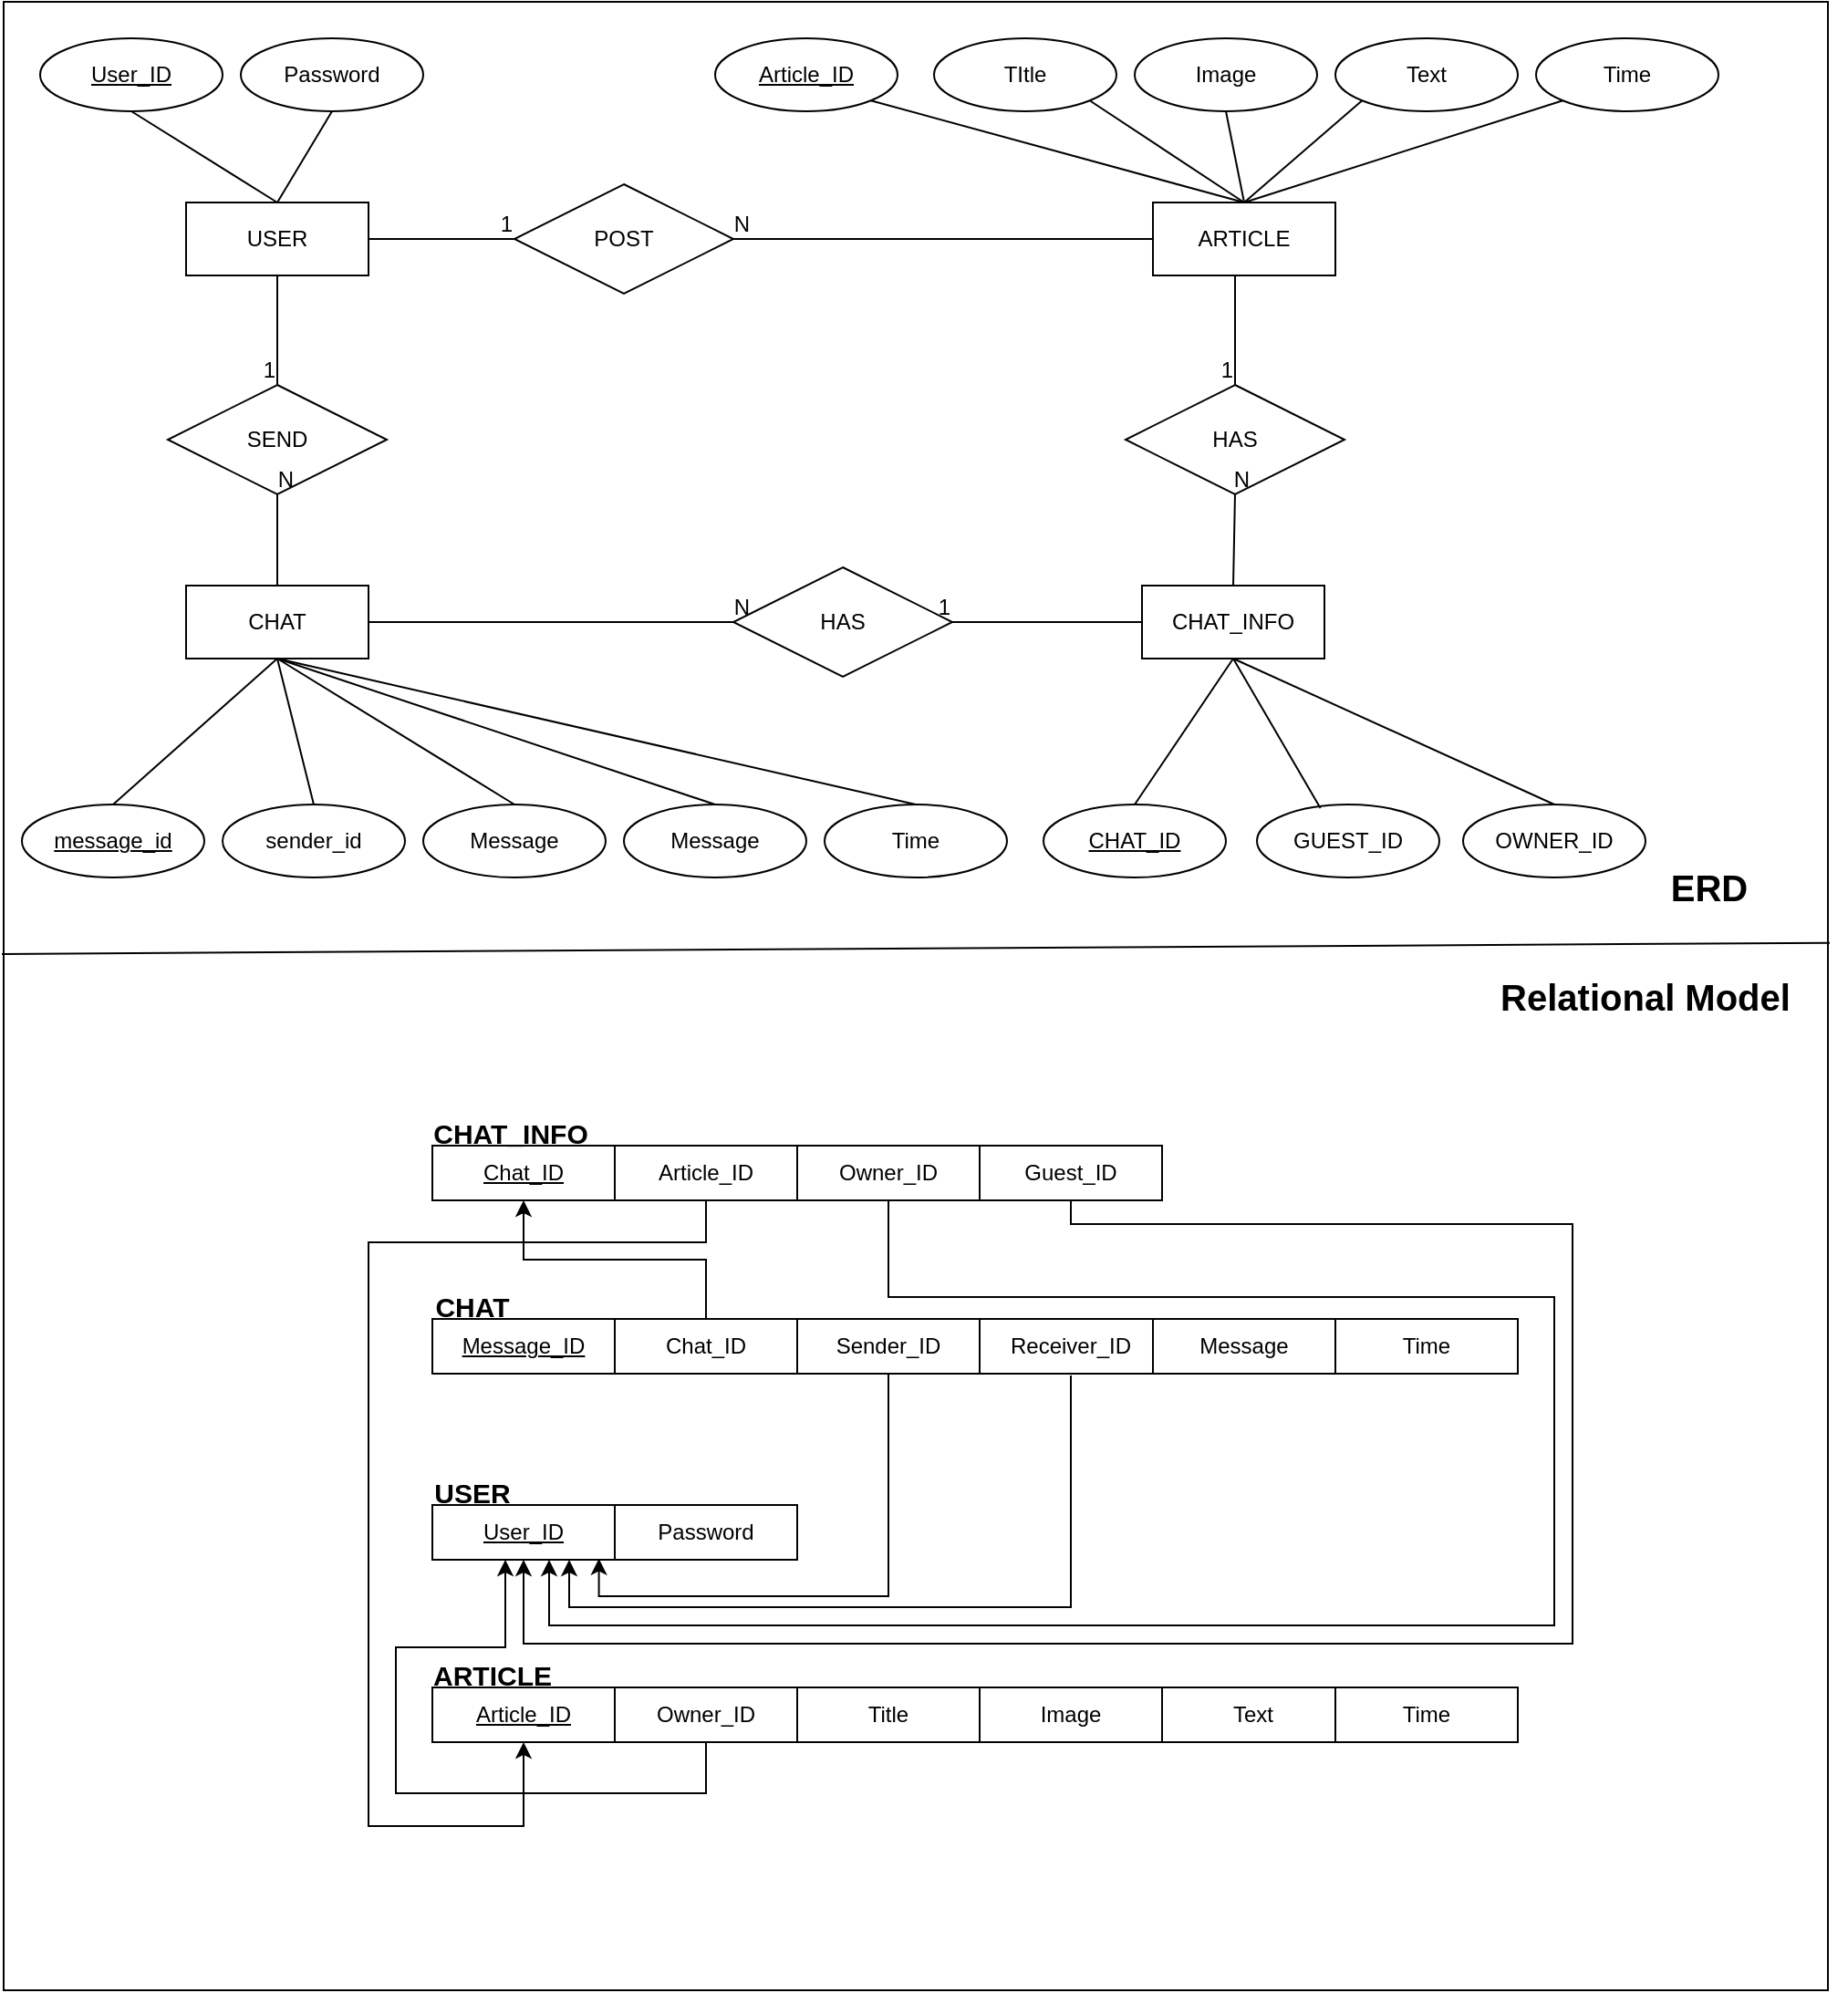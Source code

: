 <mxfile version="25.0.3">
  <diagram name="페이지-1" id="Dgcx4zM-HbP8MREHNESY">
    <mxGraphModel dx="1513" dy="1895" grid="1" gridSize="10" guides="1" tooltips="1" connect="1" arrows="1" fold="1" page="1" pageScale="1" pageWidth="827" pageHeight="1169" math="0" shadow="0">
      <root>
        <mxCell id="0" />
        <mxCell id="1" parent="0" />
        <mxCell id="HQbXodOyn_7Oqjs9133s-1" value="" style="rounded=0;whiteSpace=wrap;html=1;" parent="1" vertex="1">
          <mxGeometry x="40" y="70" width="1000" height="1090" as="geometry" />
        </mxCell>
        <mxCell id="HQbXodOyn_7Oqjs9133s-2" value="USER" style="whiteSpace=wrap;html=1;align=center;" parent="1" vertex="1">
          <mxGeometry x="140" y="180" width="100" height="40" as="geometry" />
        </mxCell>
        <mxCell id="HQbXodOyn_7Oqjs9133s-3" value="CHAT" style="whiteSpace=wrap;html=1;align=center;" parent="1" vertex="1">
          <mxGeometry x="140" y="390" width="100" height="40" as="geometry" />
        </mxCell>
        <mxCell id="HQbXodOyn_7Oqjs9133s-4" value="ARTICLE" style="whiteSpace=wrap;html=1;align=center;" parent="1" vertex="1">
          <mxGeometry x="670" y="180" width="100" height="40" as="geometry" />
        </mxCell>
        <mxCell id="HQbXodOyn_7Oqjs9133s-5" value="SEND" style="shape=rhombus;perimeter=rhombusPerimeter;whiteSpace=wrap;html=1;align=center;" parent="1" vertex="1">
          <mxGeometry x="130" y="280" width="120" height="60" as="geometry" />
        </mxCell>
        <mxCell id="HQbXodOyn_7Oqjs9133s-6" value="" style="endArrow=none;html=1;rounded=0;exitX=0.5;exitY=1;exitDx=0;exitDy=0;entryX=0.5;entryY=0;entryDx=0;entryDy=0;" parent="1" source="HQbXodOyn_7Oqjs9133s-2" target="HQbXodOyn_7Oqjs9133s-5" edge="1">
          <mxGeometry relative="1" as="geometry">
            <mxPoint x="330" y="390" as="sourcePoint" />
            <mxPoint x="490" y="390" as="targetPoint" />
          </mxGeometry>
        </mxCell>
        <mxCell id="HQbXodOyn_7Oqjs9133s-7" value="1" style="resizable=0;html=1;whiteSpace=wrap;align=right;verticalAlign=bottom;" parent="HQbXodOyn_7Oqjs9133s-6" connectable="0" vertex="1">
          <mxGeometry x="1" relative="1" as="geometry" />
        </mxCell>
        <mxCell id="HQbXodOyn_7Oqjs9133s-8" value="" style="endArrow=none;html=1;rounded=0;entryX=0.5;entryY=1;entryDx=0;entryDy=0;exitX=0.5;exitY=0;exitDx=0;exitDy=0;" parent="1" source="HQbXodOyn_7Oqjs9133s-3" target="HQbXodOyn_7Oqjs9133s-5" edge="1">
          <mxGeometry relative="1" as="geometry">
            <mxPoint x="330" y="390" as="sourcePoint" />
            <mxPoint x="490" y="390" as="targetPoint" />
          </mxGeometry>
        </mxCell>
        <mxCell id="HQbXodOyn_7Oqjs9133s-9" value="N" style="resizable=0;html=1;whiteSpace=wrap;align=right;verticalAlign=bottom;" parent="HQbXodOyn_7Oqjs9133s-8" connectable="0" vertex="1">
          <mxGeometry x="1" relative="1" as="geometry">
            <mxPoint x="10" as="offset" />
          </mxGeometry>
        </mxCell>
        <mxCell id="HQbXodOyn_7Oqjs9133s-10" value="POST" style="shape=rhombus;perimeter=rhombusPerimeter;whiteSpace=wrap;html=1;align=center;" parent="1" vertex="1">
          <mxGeometry x="320" y="170" width="120" height="60" as="geometry" />
        </mxCell>
        <mxCell id="HQbXodOyn_7Oqjs9133s-11" value="" style="endArrow=none;html=1;rounded=0;exitX=1;exitY=0.5;exitDx=0;exitDy=0;entryX=0;entryY=0.5;entryDx=0;entryDy=0;" parent="1" source="HQbXodOyn_7Oqjs9133s-2" target="HQbXodOyn_7Oqjs9133s-10" edge="1">
          <mxGeometry relative="1" as="geometry">
            <mxPoint x="250" y="210" as="sourcePoint" />
            <mxPoint x="330" y="210" as="targetPoint" />
          </mxGeometry>
        </mxCell>
        <mxCell id="HQbXodOyn_7Oqjs9133s-12" value="1" style="resizable=0;html=1;whiteSpace=wrap;align=right;verticalAlign=bottom;" parent="HQbXodOyn_7Oqjs9133s-11" connectable="0" vertex="1">
          <mxGeometry x="1" relative="1" as="geometry" />
        </mxCell>
        <mxCell id="HQbXodOyn_7Oqjs9133s-13" value="" style="endArrow=none;html=1;rounded=0;entryX=1;entryY=0.5;entryDx=0;entryDy=0;exitX=0;exitY=0.5;exitDx=0;exitDy=0;" parent="1" source="HQbXodOyn_7Oqjs9133s-4" target="HQbXodOyn_7Oqjs9133s-10" edge="1">
          <mxGeometry relative="1" as="geometry">
            <mxPoint x="520" y="210" as="sourcePoint" />
            <mxPoint x="450" y="210" as="targetPoint" />
          </mxGeometry>
        </mxCell>
        <mxCell id="HQbXodOyn_7Oqjs9133s-14" value="N" style="resizable=0;html=1;whiteSpace=wrap;align=right;verticalAlign=bottom;" parent="HQbXodOyn_7Oqjs9133s-13" connectable="0" vertex="1">
          <mxGeometry x="1" relative="1" as="geometry">
            <mxPoint x="10" as="offset" />
          </mxGeometry>
        </mxCell>
        <mxCell id="HQbXodOyn_7Oqjs9133s-15" value="Article_ID" style="ellipse;whiteSpace=wrap;html=1;align=center;fontStyle=4;" parent="1" vertex="1">
          <mxGeometry x="430" y="90" width="100" height="40" as="geometry" />
        </mxCell>
        <mxCell id="HQbXodOyn_7Oqjs9133s-16" value="TItle" style="ellipse;whiteSpace=wrap;html=1;align=center;" parent="1" vertex="1">
          <mxGeometry x="550" y="90" width="100" height="40" as="geometry" />
        </mxCell>
        <mxCell id="HQbXodOyn_7Oqjs9133s-17" value="Image" style="ellipse;whiteSpace=wrap;html=1;align=center;" parent="1" vertex="1">
          <mxGeometry x="660" y="90" width="100" height="40" as="geometry" />
        </mxCell>
        <mxCell id="HQbXodOyn_7Oqjs9133s-18" value="Text" style="ellipse;whiteSpace=wrap;html=1;align=center;" parent="1" vertex="1">
          <mxGeometry x="770" y="90" width="100" height="40" as="geometry" />
        </mxCell>
        <mxCell id="HQbXodOyn_7Oqjs9133s-22" value="" style="endArrow=none;html=1;rounded=0;exitX=1;exitY=1;exitDx=0;exitDy=0;entryX=0.5;entryY=0;entryDx=0;entryDy=0;" parent="1" source="HQbXodOyn_7Oqjs9133s-15" target="HQbXodOyn_7Oqjs9133s-4" edge="1">
          <mxGeometry relative="1" as="geometry">
            <mxPoint x="330" y="390" as="sourcePoint" />
            <mxPoint x="490" y="390" as="targetPoint" />
          </mxGeometry>
        </mxCell>
        <mxCell id="HQbXodOyn_7Oqjs9133s-23" value="" style="endArrow=none;html=1;rounded=0;exitX=1;exitY=1;exitDx=0;exitDy=0;entryX=0.5;entryY=0;entryDx=0;entryDy=0;" parent="1" source="HQbXodOyn_7Oqjs9133s-16" target="HQbXodOyn_7Oqjs9133s-4" edge="1">
          <mxGeometry relative="1" as="geometry">
            <mxPoint x="300" y="400" as="sourcePoint" />
            <mxPoint x="390" y="350" as="targetPoint" />
          </mxGeometry>
        </mxCell>
        <mxCell id="HQbXodOyn_7Oqjs9133s-24" value="" style="endArrow=none;html=1;rounded=0;exitX=0.5;exitY=1;exitDx=0;exitDy=0;entryX=0.5;entryY=0;entryDx=0;entryDy=0;" parent="1" source="HQbXodOyn_7Oqjs9133s-17" target="HQbXodOyn_7Oqjs9133s-4" edge="1">
          <mxGeometry relative="1" as="geometry">
            <mxPoint x="310" y="410" as="sourcePoint" />
            <mxPoint x="570" y="180" as="targetPoint" />
          </mxGeometry>
        </mxCell>
        <mxCell id="HQbXodOyn_7Oqjs9133s-25" value="" style="endArrow=none;html=1;rounded=0;exitX=0;exitY=1;exitDx=0;exitDy=0;entryX=0.5;entryY=0;entryDx=0;entryDy=0;" parent="1" source="HQbXodOyn_7Oqjs9133s-18" target="HQbXodOyn_7Oqjs9133s-4" edge="1">
          <mxGeometry relative="1" as="geometry">
            <mxPoint x="320" y="420" as="sourcePoint" />
            <mxPoint x="570" y="180" as="targetPoint" />
          </mxGeometry>
        </mxCell>
        <mxCell id="HQbXodOyn_7Oqjs9133s-27" value="Message" style="ellipse;whiteSpace=wrap;html=1;align=center;" parent="1" vertex="1">
          <mxGeometry x="380" y="510" width="100" height="40" as="geometry" />
        </mxCell>
        <mxCell id="HQbXodOyn_7Oqjs9133s-28" value="message_id" style="ellipse;whiteSpace=wrap;html=1;align=center;fontStyle=4;" parent="1" vertex="1">
          <mxGeometry x="50" y="510" width="100" height="40" as="geometry" />
        </mxCell>
        <mxCell id="HQbXodOyn_7Oqjs9133s-30" value="" style="endArrow=none;html=1;rounded=0;exitX=0.5;exitY=1;exitDx=0;exitDy=0;entryX=0.5;entryY=0;entryDx=0;entryDy=0;" parent="1" source="HQbXodOyn_7Oqjs9133s-3" target="HQbXodOyn_7Oqjs9133s-28" edge="1">
          <mxGeometry relative="1" as="geometry">
            <mxPoint x="630" y="400" as="sourcePoint" />
            <mxPoint x="390" y="350" as="targetPoint" />
          </mxGeometry>
        </mxCell>
        <mxCell id="HQbXodOyn_7Oqjs9133s-31" value="" style="endArrow=none;html=1;rounded=0;exitX=0.5;exitY=1;exitDx=0;exitDy=0;entryX=0.5;entryY=0;entryDx=0;entryDy=0;" parent="1" source="HQbXodOyn_7Oqjs9133s-3" target="HQbXodOyn_7Oqjs9133s-27" edge="1">
          <mxGeometry relative="1" as="geometry">
            <mxPoint x="640" y="410" as="sourcePoint" />
            <mxPoint x="400" y="360" as="targetPoint" />
          </mxGeometry>
        </mxCell>
        <mxCell id="HQbXodOyn_7Oqjs9133s-32" value="Time" style="ellipse;whiteSpace=wrap;html=1;align=center;" parent="1" vertex="1">
          <mxGeometry x="490" y="510" width="100" height="40" as="geometry" />
        </mxCell>
        <mxCell id="HQbXodOyn_7Oqjs9133s-33" value="" style="endArrow=none;html=1;rounded=0;exitX=0.5;exitY=1;exitDx=0;exitDy=0;entryX=0.5;entryY=0;entryDx=0;entryDy=0;" parent="1" source="HQbXodOyn_7Oqjs9133s-3" target="HQbXodOyn_7Oqjs9133s-32" edge="1">
          <mxGeometry relative="1" as="geometry">
            <mxPoint x="480" y="-30" as="sourcePoint" />
            <mxPoint x="880" y="-90" as="targetPoint" />
          </mxGeometry>
        </mxCell>
        <mxCell id="HQbXodOyn_7Oqjs9133s-35" value="User_ID" style="ellipse;whiteSpace=wrap;html=1;align=center;fontStyle=4;" parent="1" vertex="1">
          <mxGeometry x="60" y="90" width="100" height="40" as="geometry" />
        </mxCell>
        <mxCell id="HQbXodOyn_7Oqjs9133s-36" value="Password" style="ellipse;whiteSpace=wrap;html=1;align=center;" parent="1" vertex="1">
          <mxGeometry x="170" y="90" width="100" height="40" as="geometry" />
        </mxCell>
        <mxCell id="HQbXodOyn_7Oqjs9133s-40" value="" style="endArrow=none;html=1;rounded=0;exitX=0.5;exitY=0;exitDx=0;exitDy=0;entryX=0.5;entryY=1;entryDx=0;entryDy=0;" parent="1" source="HQbXodOyn_7Oqjs9133s-2" target="HQbXodOyn_7Oqjs9133s-35" edge="1">
          <mxGeometry relative="1" as="geometry">
            <mxPoint x="850" y="190" as="sourcePoint" />
            <mxPoint x="800" y="140" as="targetPoint" />
          </mxGeometry>
        </mxCell>
        <mxCell id="HQbXodOyn_7Oqjs9133s-41" value="" style="endArrow=none;html=1;rounded=0;exitX=0.5;exitY=0;exitDx=0;exitDy=0;entryX=0.5;entryY=1;entryDx=0;entryDy=0;" parent="1" source="HQbXodOyn_7Oqjs9133s-2" target="HQbXodOyn_7Oqjs9133s-36" edge="1">
          <mxGeometry relative="1" as="geometry">
            <mxPoint x="200" y="190" as="sourcePoint" />
            <mxPoint x="120" y="140" as="targetPoint" />
          </mxGeometry>
        </mxCell>
        <mxCell id="HQbXodOyn_7Oqjs9133s-58" value="&lt;b&gt;&lt;font style=&quot;font-size: 20px;&quot;&gt;ERD&lt;/font&gt;&lt;/b&gt;" style="text;html=1;align=center;verticalAlign=middle;whiteSpace=wrap;rounded=0;" parent="1" vertex="1">
          <mxGeometry x="900" y="510" width="150" height="90" as="geometry" />
        </mxCell>
        <mxCell id="HQbXodOyn_7Oqjs9133s-59" value="" style="endArrow=none;html=1;rounded=0;exitX=0;exitY=0.47;exitDx=0;exitDy=0;exitPerimeter=0;entryX=1.002;entryY=0.354;entryDx=0;entryDy=0;entryPerimeter=0;" parent="1" edge="1">
          <mxGeometry width="50" height="50" relative="1" as="geometry">
            <mxPoint x="39" y="591.95" as="sourcePoint" />
            <mxPoint x="1041.0" y="585.86" as="targetPoint" />
          </mxGeometry>
        </mxCell>
        <mxCell id="HQbXodOyn_7Oqjs9133s-60" value="&lt;b&gt;&lt;font style=&quot;font-size: 20px;&quot;&gt;Relational Model&lt;/font&gt;&lt;/b&gt;" style="text;html=1;align=center;verticalAlign=middle;whiteSpace=wrap;rounded=0;" parent="1" vertex="1">
          <mxGeometry x="840" y="570" width="200" height="90" as="geometry" />
        </mxCell>
        <mxCell id="HQbXodOyn_7Oqjs9133s-74" value="&lt;u&gt;Message_ID&lt;/u&gt;" style="rounded=0;whiteSpace=wrap;html=1;" parent="1" vertex="1">
          <mxGeometry x="275" y="792" width="100" height="30" as="geometry" />
        </mxCell>
        <mxCell id="HpmdEHw3Z4nAUO5NVT_0-51" value="" style="edgeStyle=orthogonalEdgeStyle;rounded=0;orthogonalLoop=1;jettySize=auto;html=1;entryX=0.5;entryY=1;entryDx=0;entryDy=0;" edge="1" parent="1" source="HQbXodOyn_7Oqjs9133s-75" target="HpmdEHw3Z4nAUO5NVT_0-45">
          <mxGeometry relative="1" as="geometry" />
        </mxCell>
        <mxCell id="HQbXodOyn_7Oqjs9133s-75" value="Chat_ID" style="rounded=0;whiteSpace=wrap;html=1;" parent="1" vertex="1">
          <mxGeometry x="375" y="792" width="100" height="30" as="geometry" />
        </mxCell>
        <mxCell id="HpmdEHw3Z4nAUO5NVT_0-55" value="" style="edgeStyle=orthogonalEdgeStyle;rounded=0;orthogonalLoop=1;jettySize=auto;html=1;entryX=0.913;entryY=0.978;entryDx=0;entryDy=0;exitX=0.5;exitY=1;exitDx=0;exitDy=0;entryPerimeter=0;" edge="1" parent="1" source="HQbXodOyn_7Oqjs9133s-76" target="HQbXodOyn_7Oqjs9133s-80">
          <mxGeometry relative="1" as="geometry">
            <mxPoint x="525" y="902" as="targetPoint" />
          </mxGeometry>
        </mxCell>
        <mxCell id="HQbXodOyn_7Oqjs9133s-76" value="Sender_ID" style="rounded=0;whiteSpace=wrap;html=1;" parent="1" vertex="1">
          <mxGeometry x="475" y="792" width="100" height="30" as="geometry" />
        </mxCell>
        <mxCell id="HpmdEHw3Z4nAUO5NVT_0-53" value="" style="edgeStyle=orthogonalEdgeStyle;rounded=0;orthogonalLoop=1;jettySize=auto;html=1;entryX=0.75;entryY=1;entryDx=0;entryDy=0;exitX=0.5;exitY=1;exitDx=0;exitDy=0;" edge="1" parent="1" target="HQbXodOyn_7Oqjs9133s-80">
          <mxGeometry relative="1" as="geometry">
            <mxPoint x="625" y="823" as="sourcePoint" />
            <mxPoint x="325" y="925" as="targetPoint" />
            <Array as="points">
              <mxPoint x="625" y="950" />
              <mxPoint x="350" y="950" />
            </Array>
          </mxGeometry>
        </mxCell>
        <mxCell id="HQbXodOyn_7Oqjs9133s-77" value="Receiver_ID" style="rounded=0;whiteSpace=wrap;html=1;" parent="1" vertex="1">
          <mxGeometry x="575" y="792" width="100" height="30" as="geometry" />
        </mxCell>
        <mxCell id="HQbXodOyn_7Oqjs9133s-78" value="Message" style="rounded=0;whiteSpace=wrap;html=1;" parent="1" vertex="1">
          <mxGeometry x="670" y="792" width="100" height="30" as="geometry" />
        </mxCell>
        <mxCell id="HQbXodOyn_7Oqjs9133s-79" value="&lt;b&gt;&lt;font style=&quot;font-size: 15px;&quot;&gt;CHAT&lt;/font&gt;&lt;/b&gt;" style="text;html=1;align=center;verticalAlign=middle;whiteSpace=wrap;rounded=0;" parent="1" vertex="1">
          <mxGeometry x="267" y="770" width="60" height="30" as="geometry" />
        </mxCell>
        <mxCell id="HQbXodOyn_7Oqjs9133s-80" value="&lt;u&gt;User_ID&lt;/u&gt;" style="rounded=0;whiteSpace=wrap;html=1;" parent="1" vertex="1">
          <mxGeometry x="275" y="894" width="100" height="30" as="geometry" />
        </mxCell>
        <mxCell id="HQbXodOyn_7Oqjs9133s-81" value="Password" style="rounded=0;whiteSpace=wrap;html=1;" parent="1" vertex="1">
          <mxGeometry x="375" y="894" width="100" height="30" as="geometry" />
        </mxCell>
        <mxCell id="HQbXodOyn_7Oqjs9133s-85" value="&lt;span style=&quot;font-size: 15px;&quot;&gt;&lt;b&gt;USER&lt;/b&gt;&lt;/span&gt;" style="text;html=1;align=center;verticalAlign=middle;whiteSpace=wrap;rounded=0;" parent="1" vertex="1">
          <mxGeometry x="267" y="872" width="60" height="30" as="geometry" />
        </mxCell>
        <mxCell id="HQbXodOyn_7Oqjs9133s-86" value="&lt;u&gt;Article_ID&lt;/u&gt;" style="rounded=0;whiteSpace=wrap;html=1;" parent="1" vertex="1">
          <mxGeometry x="275" y="994" width="100" height="30" as="geometry" />
        </mxCell>
        <mxCell id="HQbXodOyn_7Oqjs9133s-87" value="Title" style="rounded=0;whiteSpace=wrap;html=1;" parent="1" vertex="1">
          <mxGeometry x="475" y="994" width="100" height="30" as="geometry" />
        </mxCell>
        <mxCell id="HQbXodOyn_7Oqjs9133s-88" value="Image" style="rounded=0;whiteSpace=wrap;html=1;" parent="1" vertex="1">
          <mxGeometry x="575" y="994" width="100" height="30" as="geometry" />
        </mxCell>
        <mxCell id="HQbXodOyn_7Oqjs9133s-89" value="Text" style="rounded=0;whiteSpace=wrap;html=1;" parent="1" vertex="1">
          <mxGeometry x="675" y="994" width="100" height="30" as="geometry" />
        </mxCell>
        <mxCell id="HQbXodOyn_7Oqjs9133s-90" value="Time" style="rounded=0;whiteSpace=wrap;html=1;" parent="1" vertex="1">
          <mxGeometry x="770" y="994" width="100" height="30" as="geometry" />
        </mxCell>
        <mxCell id="HQbXodOyn_7Oqjs9133s-91" value="&lt;b&gt;&lt;font style=&quot;font-size: 15px;&quot;&gt;ARTICLE&lt;/font&gt;&lt;/b&gt;" style="text;html=1;align=center;verticalAlign=middle;whiteSpace=wrap;rounded=0;" parent="1" vertex="1">
          <mxGeometry x="278" y="972" width="60" height="30" as="geometry" />
        </mxCell>
        <mxCell id="HQbXodOyn_7Oqjs9133s-96" value="Owner_ID" style="rounded=0;whiteSpace=wrap;html=1;" parent="1" vertex="1">
          <mxGeometry x="375" y="994" width="100" height="30" as="geometry" />
        </mxCell>
        <mxCell id="HQbXodOyn_7Oqjs9133s-97" value="" style="endArrow=classic;html=1;rounded=0;exitX=0.5;exitY=1;exitDx=0;exitDy=0;entryX=0.4;entryY=1;entryDx=0;entryDy=0;entryPerimeter=0;" parent="1" source="HQbXodOyn_7Oqjs9133s-96" target="HQbXodOyn_7Oqjs9133s-80" edge="1">
          <mxGeometry width="50" height="50" relative="1" as="geometry">
            <mxPoint x="515" y="982" as="sourcePoint" />
            <mxPoint x="315" y="932" as="targetPoint" />
            <Array as="points">
              <mxPoint x="425" y="1052" />
              <mxPoint x="255" y="1052" />
              <mxPoint x="255" y="972" />
              <mxPoint x="315" y="972" />
            </Array>
          </mxGeometry>
        </mxCell>
        <mxCell id="HQbXodOyn_7Oqjs9133s-98" value="Time" style="ellipse;whiteSpace=wrap;html=1;align=center;" parent="1" vertex="1">
          <mxGeometry x="880" y="90" width="100" height="40" as="geometry" />
        </mxCell>
        <mxCell id="HQbXodOyn_7Oqjs9133s-99" value="" style="endArrow=none;html=1;rounded=0;exitX=0;exitY=1;exitDx=0;exitDy=0;entryX=0.5;entryY=0;entryDx=0;entryDy=0;" parent="1" source="HQbXodOyn_7Oqjs9133s-98" target="HQbXodOyn_7Oqjs9133s-4" edge="1">
          <mxGeometry relative="1" as="geometry">
            <mxPoint x="630" y="400" as="sourcePoint" />
            <mxPoint x="390" y="350" as="targetPoint" />
          </mxGeometry>
        </mxCell>
        <mxCell id="u3br5zXYbTg1RDioktlg-1" value="Time" style="rounded=0;whiteSpace=wrap;html=1;" parent="1" vertex="1">
          <mxGeometry x="770" y="792" width="100" height="30" as="geometry" />
        </mxCell>
        <mxCell id="HpmdEHw3Z4nAUO5NVT_0-2" value="sender_id" style="ellipse;whiteSpace=wrap;html=1;align=center;" vertex="1" parent="1">
          <mxGeometry x="160" y="510" width="100" height="40" as="geometry" />
        </mxCell>
        <mxCell id="HpmdEHw3Z4nAUO5NVT_0-3" value="Message" style="ellipse;whiteSpace=wrap;html=1;align=center;" vertex="1" parent="1">
          <mxGeometry x="270" y="510" width="100" height="40" as="geometry" />
        </mxCell>
        <mxCell id="HpmdEHw3Z4nAUO5NVT_0-5" value="" style="endArrow=none;html=1;rounded=0;exitX=0.5;exitY=1;exitDx=0;exitDy=0;entryX=0.5;entryY=0;entryDx=0;entryDy=0;" edge="1" parent="1" source="HQbXodOyn_7Oqjs9133s-3" target="HpmdEHw3Z4nAUO5NVT_0-3">
          <mxGeometry relative="1" as="geometry">
            <mxPoint x="620" y="190" as="sourcePoint" />
            <mxPoint x="870" y="140" as="targetPoint" />
          </mxGeometry>
        </mxCell>
        <mxCell id="HpmdEHw3Z4nAUO5NVT_0-6" value="" style="endArrow=none;html=1;rounded=0;exitX=0.5;exitY=1;exitDx=0;exitDy=0;entryX=0.5;entryY=0;entryDx=0;entryDy=0;" edge="1" parent="1" source="HQbXodOyn_7Oqjs9133s-3" target="HpmdEHw3Z4nAUO5NVT_0-2">
          <mxGeometry relative="1" as="geometry">
            <mxPoint x="630" y="200" as="sourcePoint" />
            <mxPoint x="880" y="150" as="targetPoint" />
          </mxGeometry>
        </mxCell>
        <mxCell id="HpmdEHw3Z4nAUO5NVT_0-15" value="HAS" style="shape=rhombus;perimeter=rhombusPerimeter;whiteSpace=wrap;html=1;align=center;" vertex="1" parent="1">
          <mxGeometry x="440" y="380" width="120" height="60" as="geometry" />
        </mxCell>
        <mxCell id="HpmdEHw3Z4nAUO5NVT_0-16" value="" style="endArrow=none;html=1;rounded=0;exitX=0;exitY=0.5;exitDx=0;exitDy=0;entryX=1;entryY=0.5;entryDx=0;entryDy=0;" edge="1" parent="1" target="HpmdEHw3Z4nAUO5NVT_0-15" source="HpmdEHw3Z4nAUO5NVT_0-20">
          <mxGeometry relative="1" as="geometry">
            <mxPoint x="500" y="325" as="sourcePoint" />
            <mxPoint x="800" y="495" as="targetPoint" />
          </mxGeometry>
        </mxCell>
        <mxCell id="HpmdEHw3Z4nAUO5NVT_0-17" value="1" style="resizable=0;html=1;whiteSpace=wrap;align=right;verticalAlign=bottom;" connectable="0" vertex="1" parent="HpmdEHw3Z4nAUO5NVT_0-16">
          <mxGeometry x="1" relative="1" as="geometry" />
        </mxCell>
        <mxCell id="HpmdEHw3Z4nAUO5NVT_0-18" value="" style="endArrow=none;html=1;rounded=0;entryX=0;entryY=0.5;entryDx=0;entryDy=0;exitX=1;exitY=0.5;exitDx=0;exitDy=0;" edge="1" parent="1" target="HpmdEHw3Z4nAUO5NVT_0-15" source="HQbXodOyn_7Oqjs9133s-3">
          <mxGeometry relative="1" as="geometry">
            <mxPoint x="500" y="495" as="sourcePoint" />
            <mxPoint x="800" y="495" as="targetPoint" />
          </mxGeometry>
        </mxCell>
        <mxCell id="HpmdEHw3Z4nAUO5NVT_0-19" value="N" style="resizable=0;html=1;whiteSpace=wrap;align=right;verticalAlign=bottom;" connectable="0" vertex="1" parent="HpmdEHw3Z4nAUO5NVT_0-18">
          <mxGeometry x="1" relative="1" as="geometry">
            <mxPoint x="10" as="offset" />
          </mxGeometry>
        </mxCell>
        <mxCell id="HpmdEHw3Z4nAUO5NVT_0-20" value="CHAT_INFO" style="whiteSpace=wrap;html=1;align=center;" vertex="1" parent="1">
          <mxGeometry x="664" y="390" width="100" height="40" as="geometry" />
        </mxCell>
        <mxCell id="HpmdEHw3Z4nAUO5NVT_0-31" value="CHAT_ID" style="ellipse;whiteSpace=wrap;html=1;align=center;fontStyle=4;" vertex="1" parent="1">
          <mxGeometry x="610" y="510" width="100" height="40" as="geometry" />
        </mxCell>
        <mxCell id="HpmdEHw3Z4nAUO5NVT_0-33" value="GUEST_ID" style="ellipse;whiteSpace=wrap;html=1;align=center;" vertex="1" parent="1">
          <mxGeometry x="727" y="510" width="100" height="40" as="geometry" />
        </mxCell>
        <mxCell id="HpmdEHw3Z4nAUO5NVT_0-34" value="OWNER_ID" style="ellipse;whiteSpace=wrap;html=1;align=center;" vertex="1" parent="1">
          <mxGeometry x="840" y="510" width="100" height="40" as="geometry" />
        </mxCell>
        <mxCell id="HpmdEHw3Z4nAUO5NVT_0-35" value="" style="endArrow=none;html=1;rounded=0;exitX=0.5;exitY=0;exitDx=0;exitDy=0;entryX=0.5;entryY=1;entryDx=0;entryDy=0;" edge="1" parent="1" source="HpmdEHw3Z4nAUO5NVT_0-31" target="HpmdEHw3Z4nAUO5NVT_0-20">
          <mxGeometry relative="1" as="geometry">
            <mxPoint x="480" y="605" as="sourcePoint" />
            <mxPoint x="720" y="395" as="targetPoint" />
          </mxGeometry>
        </mxCell>
        <mxCell id="HpmdEHw3Z4nAUO5NVT_0-37" value="" style="endArrow=none;html=1;rounded=0;exitX=0.348;exitY=0.05;exitDx=0;exitDy=0;entryX=0.5;entryY=1;entryDx=0;entryDy=0;exitPerimeter=0;" edge="1" parent="1" source="HpmdEHw3Z4nAUO5NVT_0-33" target="HpmdEHw3Z4nAUO5NVT_0-20">
          <mxGeometry relative="1" as="geometry">
            <mxPoint x="460" y="625" as="sourcePoint" />
            <mxPoint x="720" y="395" as="targetPoint" />
          </mxGeometry>
        </mxCell>
        <mxCell id="HpmdEHw3Z4nAUO5NVT_0-38" value="" style="endArrow=none;html=1;rounded=0;exitX=0.5;exitY=0;exitDx=0;exitDy=0;entryX=0.5;entryY=1;entryDx=0;entryDy=0;" edge="1" parent="1" source="HpmdEHw3Z4nAUO5NVT_0-34" target="HpmdEHw3Z4nAUO5NVT_0-20">
          <mxGeometry relative="1" as="geometry">
            <mxPoint x="470" y="635" as="sourcePoint" />
            <mxPoint x="720" y="395" as="targetPoint" />
          </mxGeometry>
        </mxCell>
        <mxCell id="HpmdEHw3Z4nAUO5NVT_0-40" value="HAS" style="shape=rhombus;perimeter=rhombusPerimeter;whiteSpace=wrap;html=1;align=center;" vertex="1" parent="1">
          <mxGeometry x="655" y="280" width="120" height="60" as="geometry" />
        </mxCell>
        <mxCell id="HpmdEHw3Z4nAUO5NVT_0-41" value="" style="endArrow=none;html=1;rounded=0;entryX=0.5;entryY=0;entryDx=0;entryDy=0;" edge="1" parent="1" target="HpmdEHw3Z4nAUO5NVT_0-40">
          <mxGeometry relative="1" as="geometry">
            <mxPoint x="715" y="220" as="sourcePoint" />
            <mxPoint x="1015" y="390" as="targetPoint" />
          </mxGeometry>
        </mxCell>
        <mxCell id="HpmdEHw3Z4nAUO5NVT_0-42" value="1" style="resizable=0;html=1;whiteSpace=wrap;align=right;verticalAlign=bottom;" connectable="0" vertex="1" parent="HpmdEHw3Z4nAUO5NVT_0-41">
          <mxGeometry x="1" relative="1" as="geometry" />
        </mxCell>
        <mxCell id="HpmdEHw3Z4nAUO5NVT_0-43" value="" style="endArrow=none;html=1;rounded=0;entryX=0.5;entryY=1;entryDx=0;entryDy=0;exitX=0.5;exitY=0;exitDx=0;exitDy=0;" edge="1" parent="1" target="HpmdEHw3Z4nAUO5NVT_0-40" source="HpmdEHw3Z4nAUO5NVT_0-20">
          <mxGeometry relative="1" as="geometry">
            <mxPoint x="715" y="390" as="sourcePoint" />
            <mxPoint x="1015" y="390" as="targetPoint" />
          </mxGeometry>
        </mxCell>
        <mxCell id="HpmdEHw3Z4nAUO5NVT_0-44" value="N" style="resizable=0;html=1;whiteSpace=wrap;align=right;verticalAlign=bottom;" connectable="0" vertex="1" parent="HpmdEHw3Z4nAUO5NVT_0-43">
          <mxGeometry x="1" relative="1" as="geometry">
            <mxPoint x="10" as="offset" />
          </mxGeometry>
        </mxCell>
        <mxCell id="HpmdEHw3Z4nAUO5NVT_0-45" value="&lt;u&gt;Chat_ID&lt;/u&gt;" style="rounded=0;whiteSpace=wrap;html=1;" vertex="1" parent="1">
          <mxGeometry x="275" y="697" width="100" height="30" as="geometry" />
        </mxCell>
        <mxCell id="HpmdEHw3Z4nAUO5NVT_0-58" value="" style="edgeStyle=orthogonalEdgeStyle;rounded=0;orthogonalLoop=1;jettySize=auto;html=1;entryX=0.5;entryY=1;entryDx=0;entryDy=0;exitX=0.5;exitY=1;exitDx=0;exitDy=0;" edge="1" parent="1" source="HpmdEHw3Z4nAUO5NVT_0-46" target="HQbXodOyn_7Oqjs9133s-86">
          <mxGeometry relative="1" as="geometry">
            <Array as="points">
              <mxPoint x="425" y="750" />
              <mxPoint x="240" y="750" />
              <mxPoint x="240" y="1070" />
              <mxPoint x="325" y="1070" />
            </Array>
          </mxGeometry>
        </mxCell>
        <mxCell id="HpmdEHw3Z4nAUO5NVT_0-46" value="Article_ID" style="rounded=0;whiteSpace=wrap;html=1;" vertex="1" parent="1">
          <mxGeometry x="375" y="697" width="100" height="30" as="geometry" />
        </mxCell>
        <mxCell id="HpmdEHw3Z4nAUO5NVT_0-56" value="" style="edgeStyle=orthogonalEdgeStyle;rounded=0;orthogonalLoop=1;jettySize=auto;html=1;entryX=0.64;entryY=1;entryDx=0;entryDy=0;entryPerimeter=0;" edge="1" parent="1" source="HpmdEHw3Z4nAUO5NVT_0-47" target="HQbXodOyn_7Oqjs9133s-80">
          <mxGeometry relative="1" as="geometry">
            <Array as="points">
              <mxPoint x="525" y="780" />
              <mxPoint x="890" y="780" />
              <mxPoint x="890" y="960" />
              <mxPoint x="339" y="960" />
            </Array>
          </mxGeometry>
        </mxCell>
        <mxCell id="HpmdEHw3Z4nAUO5NVT_0-47" value="Owner_ID" style="rounded=0;whiteSpace=wrap;html=1;" vertex="1" parent="1">
          <mxGeometry x="475" y="697" width="100" height="30" as="geometry" />
        </mxCell>
        <mxCell id="HpmdEHw3Z4nAUO5NVT_0-57" value="" style="edgeStyle=orthogonalEdgeStyle;rounded=0;orthogonalLoop=1;jettySize=auto;html=1;entryX=0.5;entryY=1;entryDx=0;entryDy=0;" edge="1" parent="1" source="HpmdEHw3Z4nAUO5NVT_0-48" target="HQbXodOyn_7Oqjs9133s-80">
          <mxGeometry relative="1" as="geometry">
            <Array as="points">
              <mxPoint x="625" y="740" />
              <mxPoint x="900" y="740" />
              <mxPoint x="900" y="970" />
              <mxPoint x="325" y="970" />
            </Array>
          </mxGeometry>
        </mxCell>
        <mxCell id="HpmdEHw3Z4nAUO5NVT_0-48" value="Guest_ID" style="rounded=0;whiteSpace=wrap;html=1;" vertex="1" parent="1">
          <mxGeometry x="575" y="697" width="100" height="30" as="geometry" />
        </mxCell>
        <mxCell id="HpmdEHw3Z4nAUO5NVT_0-49" value="&lt;b&gt;&lt;font style=&quot;font-size: 15px;&quot;&gt;CHAT_INFO&lt;/font&gt;&lt;/b&gt;" style="text;html=1;align=center;verticalAlign=middle;whiteSpace=wrap;rounded=0;" vertex="1" parent="1">
          <mxGeometry x="288" y="675" width="60" height="30" as="geometry" />
        </mxCell>
        <mxCell id="HpmdEHw3Z4nAUO5NVT_0-50" style="edgeStyle=orthogonalEdgeStyle;rounded=0;orthogonalLoop=1;jettySize=auto;html=1;exitX=0.5;exitY=1;exitDx=0;exitDy=0;" edge="1" parent="1" source="HQbXodOyn_7Oqjs9133s-75" target="HQbXodOyn_7Oqjs9133s-75">
          <mxGeometry relative="1" as="geometry" />
        </mxCell>
      </root>
    </mxGraphModel>
  </diagram>
</mxfile>
